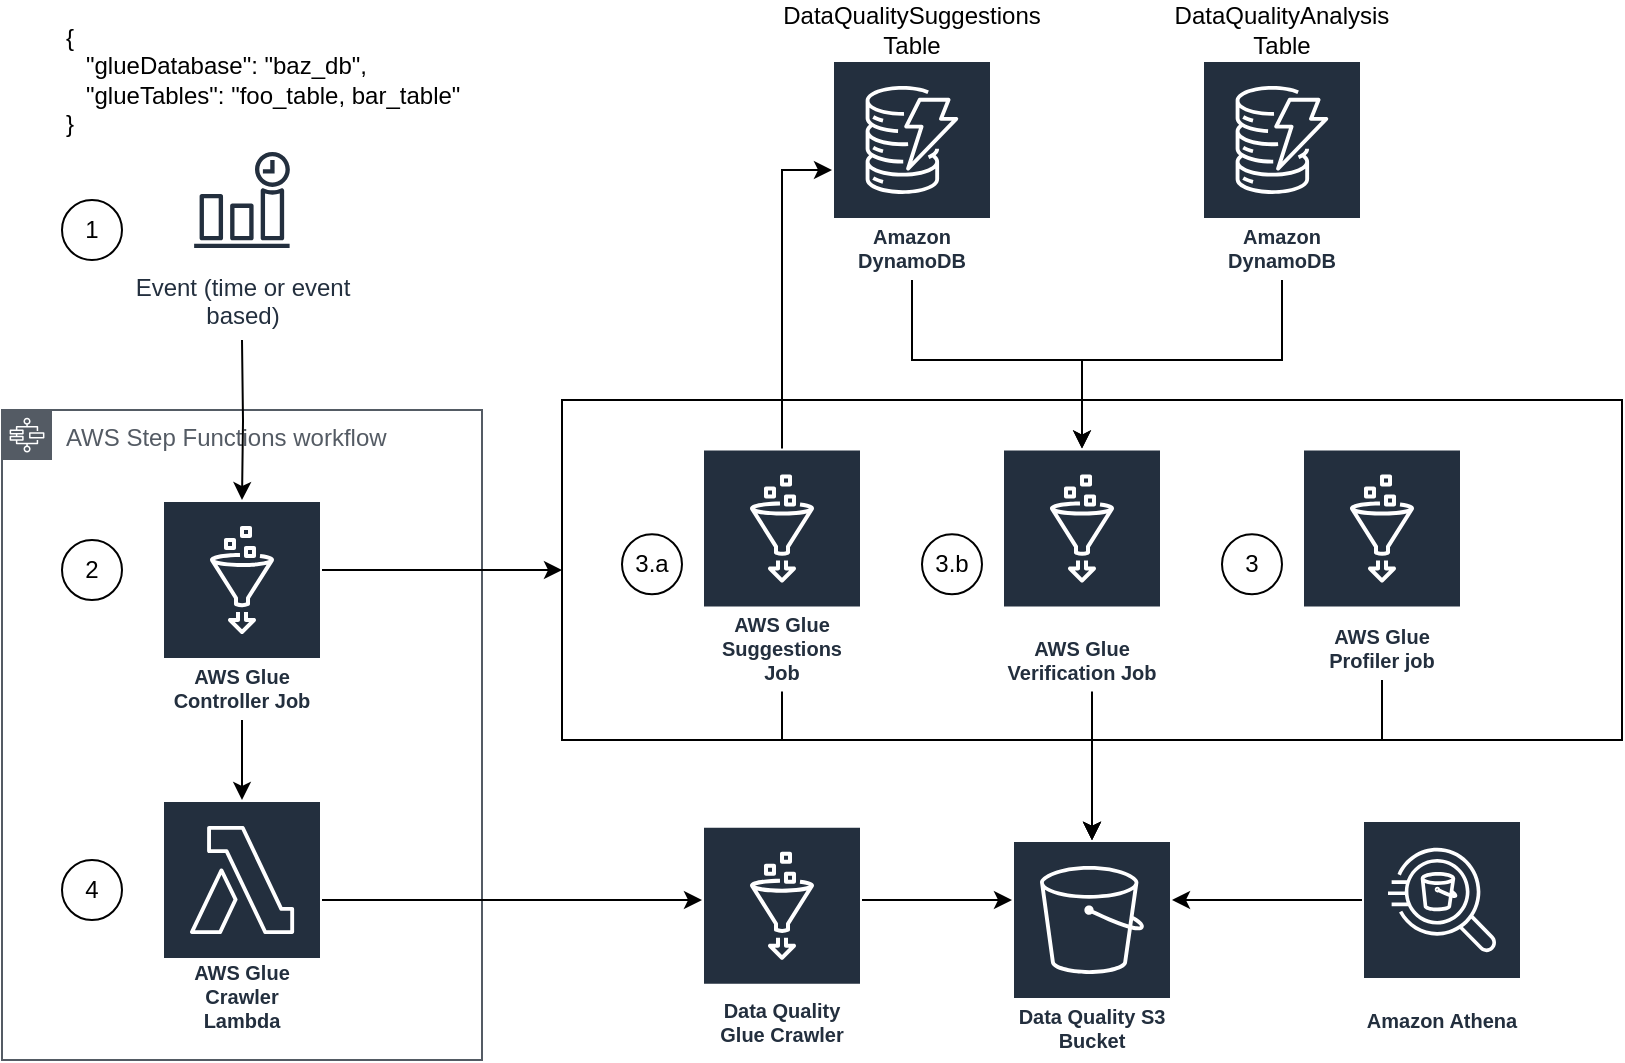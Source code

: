 <mxfile version="12.4.8" type="device"><diagram id="9F0B4_vGRLKJUX4SOW6Q" name="Page-1"><mxGraphModel dx="923" dy="794" grid="1" gridSize="10" guides="1" tooltips="1" connect="1" arrows="1" fold="1" page="1" pageScale="1" pageWidth="1169" pageHeight="827" math="0" shadow="0"><root><mxCell id="0"/><mxCell id="1" parent="0"/><mxCell id="Vnr63qVePWY_BO9rkBC6-2" value="AWS Step Functions workflow" style="outlineConnect=0;gradientColor=none;html=1;whiteSpace=wrap;fontSize=12;fontStyle=0;shape=mxgraph.aws4.group;grIcon=mxgraph.aws4.group_aws_step_functions_workflow;strokeColor=#545B64;fillColor=none;verticalAlign=top;align=left;spacingLeft=30;fontColor=#545B64;dashed=0;" vertex="1" parent="1"><mxGeometry x="60" y="305" width="240" height="325" as="geometry"/></mxCell><mxCell id="Vnr63qVePWY_BO9rkBC6-16" style="edgeStyle=orthogonalEdgeStyle;rounded=0;orthogonalLoop=1;jettySize=auto;html=1;" edge="1" parent="1" target="Vnr63qVePWY_BO9rkBC6-10"><mxGeometry relative="1" as="geometry"><mxPoint x="180" y="270" as="sourcePoint"/></mxGeometry></mxCell><mxCell id="Vnr63qVePWY_BO9rkBC6-3" value="Event (time or event&lt;br&gt;based)" style="outlineConnect=0;fontColor=#232F3E;gradientColor=none;strokeColor=#232F3E;fillColor=#ffffff;dashed=0;verticalLabelPosition=bottom;verticalAlign=top;align=center;html=1;fontSize=12;fontStyle=0;aspect=fixed;shape=mxgraph.aws4.resourceIcon;resIcon=mxgraph.aws4.event_time_based;" vertex="1" parent="1"><mxGeometry x="150" y="170" width="60" height="60" as="geometry"/></mxCell><mxCell id="Vnr63qVePWY_BO9rkBC6-34" style="edgeStyle=orthogonalEdgeStyle;rounded=0;orthogonalLoop=1;jettySize=auto;html=1;" edge="1" parent="1" source="Vnr63qVePWY_BO9rkBC6-5"><mxGeometry relative="1" as="geometry"><mxPoint x="410" y="550" as="targetPoint"/><Array as="points"><mxPoint x="370" y="550"/><mxPoint x="370" y="550"/></Array></mxGeometry></mxCell><mxCell id="Vnr63qVePWY_BO9rkBC6-5" value="AWS Glue Crawler Lambda" style="outlineConnect=0;fontColor=#232F3E;gradientColor=none;strokeColor=#ffffff;fillColor=#232F3E;dashed=0;verticalLabelPosition=middle;verticalAlign=bottom;align=center;html=1;whiteSpace=wrap;fontSize=10;fontStyle=1;spacing=3;shape=mxgraph.aws4.productIcon;prIcon=mxgraph.aws4.lambda;" vertex="1" parent="1"><mxGeometry x="140" y="500" width="80" height="120" as="geometry"/></mxCell><mxCell id="Vnr63qVePWY_BO9rkBC6-28" style="edgeStyle=orthogonalEdgeStyle;rounded=0;orthogonalLoop=1;jettySize=auto;html=1;" edge="1" parent="1" source="Vnr63qVePWY_BO9rkBC6-6" target="Vnr63qVePWY_BO9rkBC6-8"><mxGeometry relative="1" as="geometry"><Array as="points"><mxPoint x="515" y="280"/><mxPoint x="600" y="280"/></Array></mxGeometry></mxCell><mxCell id="Vnr63qVePWY_BO9rkBC6-6" value="Amazon DynamoDB" style="outlineConnect=0;fontColor=#232F3E;gradientColor=none;strokeColor=#ffffff;fillColor=#232F3E;dashed=0;verticalLabelPosition=middle;verticalAlign=bottom;align=center;html=1;whiteSpace=wrap;fontSize=10;fontStyle=1;spacing=3;shape=mxgraph.aws4.productIcon;prIcon=mxgraph.aws4.dynamodb;" vertex="1" parent="1"><mxGeometry x="475" y="130" width="80" height="110" as="geometry"/></mxCell><mxCell id="Vnr63qVePWY_BO9rkBC6-7" value="Data Quality S3 Bucket" style="outlineConnect=0;fontColor=#232F3E;gradientColor=none;strokeColor=#ffffff;fillColor=#232F3E;dashed=0;verticalLabelPosition=middle;verticalAlign=bottom;align=center;html=1;whiteSpace=wrap;fontSize=10;fontStyle=1;spacing=3;shape=mxgraph.aws4.productIcon;prIcon=mxgraph.aws4.s3;" vertex="1" parent="1"><mxGeometry x="565" y="520" width="80" height="110" as="geometry"/></mxCell><mxCell id="Vnr63qVePWY_BO9rkBC6-15" style="edgeStyle=orthogonalEdgeStyle;rounded=0;orthogonalLoop=1;jettySize=auto;html=1;" edge="1" parent="1" source="Vnr63qVePWY_BO9rkBC6-10" target="Vnr63qVePWY_BO9rkBC6-5"><mxGeometry relative="1" as="geometry"/></mxCell><mxCell id="Vnr63qVePWY_BO9rkBC6-45" style="edgeStyle=orthogonalEdgeStyle;rounded=0;orthogonalLoop=1;jettySize=auto;html=1;" edge="1" parent="1" source="Vnr63qVePWY_BO9rkBC6-10" target="Vnr63qVePWY_BO9rkBC6-24"><mxGeometry relative="1" as="geometry"><Array as="points"><mxPoint x="250" y="385"/><mxPoint x="250" y="385"/></Array></mxGeometry></mxCell><mxCell id="Vnr63qVePWY_BO9rkBC6-10" value="AWS Glue Controller Job" style="outlineConnect=0;fontColor=#232F3E;gradientColor=none;strokeColor=#ffffff;fillColor=#232F3E;dashed=0;verticalLabelPosition=middle;verticalAlign=bottom;align=center;html=1;whiteSpace=wrap;fontSize=10;fontStyle=1;spacing=3;shape=mxgraph.aws4.productIcon;prIcon=mxgraph.aws4.glue;" vertex="1" parent="1"><mxGeometry x="140" y="350" width="80" height="110" as="geometry"/></mxCell><mxCell id="Vnr63qVePWY_BO9rkBC6-29" style="edgeStyle=orthogonalEdgeStyle;rounded=0;orthogonalLoop=1;jettySize=auto;html=1;" edge="1" parent="1" source="Vnr63qVePWY_BO9rkBC6-19" target="Vnr63qVePWY_BO9rkBC6-8"><mxGeometry relative="1" as="geometry"><Array as="points"><mxPoint x="700" y="280"/><mxPoint x="600" y="280"/></Array></mxGeometry></mxCell><mxCell id="Vnr63qVePWY_BO9rkBC6-19" value="Amazon DynamoDB" style="outlineConnect=0;fontColor=#232F3E;gradientColor=none;strokeColor=#ffffff;fillColor=#232F3E;dashed=0;verticalLabelPosition=middle;verticalAlign=bottom;align=center;html=1;whiteSpace=wrap;fontSize=10;fontStyle=1;spacing=3;shape=mxgraph.aws4.productIcon;prIcon=mxgraph.aws4.dynamodb;" vertex="1" parent="1"><mxGeometry x="660" y="130" width="80" height="110" as="geometry"/></mxCell><mxCell id="Vnr63qVePWY_BO9rkBC6-25" value="" style="group" vertex="1" connectable="0" parent="1"><mxGeometry x="340" y="300" width="530" height="170" as="geometry"/></mxCell><mxCell id="Vnr63qVePWY_BO9rkBC6-24" value="" style="rounded=0;whiteSpace=wrap;html=1;fillColor=none;" vertex="1" parent="Vnr63qVePWY_BO9rkBC6-25"><mxGeometry width="530" height="170" as="geometry"/></mxCell><mxCell id="Vnr63qVePWY_BO9rkBC6-1" value="AWS Glue Suggestions Job" style="outlineConnect=0;fontColor=#232F3E;gradientColor=none;strokeColor=#ffffff;fillColor=#232F3E;dashed=0;verticalLabelPosition=middle;verticalAlign=bottom;align=center;html=1;whiteSpace=wrap;fontSize=10;fontStyle=1;spacing=3;shape=mxgraph.aws4.productIcon;prIcon=mxgraph.aws4.glue;" vertex="1" parent="Vnr63qVePWY_BO9rkBC6-25"><mxGeometry x="70" y="24.286" width="80" height="121.429" as="geometry"/></mxCell><mxCell id="Vnr63qVePWY_BO9rkBC6-8" value="AWS Glue Verification Job" style="outlineConnect=0;fontColor=#232F3E;gradientColor=none;strokeColor=#ffffff;fillColor=#232F3E;dashed=0;verticalLabelPosition=middle;verticalAlign=bottom;align=center;html=1;whiteSpace=wrap;fontSize=10;fontStyle=1;spacing=3;shape=mxgraph.aws4.productIcon;prIcon=mxgraph.aws4.glue;" vertex="1" parent="Vnr63qVePWY_BO9rkBC6-25"><mxGeometry x="220" y="24.286" width="80" height="121.429" as="geometry"/></mxCell><mxCell id="Vnr63qVePWY_BO9rkBC6-9" value="AWS Glue Profiler job" style="outlineConnect=0;fontColor=#232F3E;gradientColor=none;strokeColor=#ffffff;fillColor=#232F3E;dashed=0;verticalLabelPosition=middle;verticalAlign=bottom;align=center;html=1;whiteSpace=wrap;fontSize=10;fontStyle=1;spacing=3;shape=mxgraph.aws4.productIcon;prIcon=mxgraph.aws4.glue;" vertex="1" parent="Vnr63qVePWY_BO9rkBC6-25"><mxGeometry x="370" y="24.29" width="80" height="115.71" as="geometry"/></mxCell><mxCell id="Vnr63qVePWY_BO9rkBC6-48" value="3.a" style="ellipse;whiteSpace=wrap;html=1;aspect=fixed;fillColor=none;" vertex="1" parent="Vnr63qVePWY_BO9rkBC6-25"><mxGeometry x="30" y="67.14" width="30" height="30" as="geometry"/></mxCell><mxCell id="Vnr63qVePWY_BO9rkBC6-49" value="3.b" style="ellipse;whiteSpace=wrap;html=1;aspect=fixed;fillColor=none;" vertex="1" parent="Vnr63qVePWY_BO9rkBC6-25"><mxGeometry x="180" y="67.14" width="30" height="30" as="geometry"/></mxCell><mxCell id="Vnr63qVePWY_BO9rkBC6-50" value="3" style="ellipse;whiteSpace=wrap;html=1;aspect=fixed;fillColor=none;" vertex="1" parent="Vnr63qVePWY_BO9rkBC6-25"><mxGeometry x="330" y="67.14" width="30" height="30" as="geometry"/></mxCell><mxCell id="Vnr63qVePWY_BO9rkBC6-26" style="edgeStyle=orthogonalEdgeStyle;rounded=0;orthogonalLoop=1;jettySize=auto;html=1;" edge="1" parent="1" source="Vnr63qVePWY_BO9rkBC6-24" target="Vnr63qVePWY_BO9rkBC6-7"><mxGeometry relative="1" as="geometry"/></mxCell><mxCell id="Vnr63qVePWY_BO9rkBC6-27" style="edgeStyle=orthogonalEdgeStyle;rounded=0;orthogonalLoop=1;jettySize=auto;html=1;" edge="1" parent="1" source="Vnr63qVePWY_BO9rkBC6-1" target="Vnr63qVePWY_BO9rkBC6-6"><mxGeometry relative="1" as="geometry"><Array as="points"><mxPoint x="450" y="185"/></Array></mxGeometry></mxCell><mxCell id="Vnr63qVePWY_BO9rkBC6-30" style="edgeStyle=orthogonalEdgeStyle;rounded=0;orthogonalLoop=1;jettySize=auto;html=1;" edge="1" parent="1" source="Vnr63qVePWY_BO9rkBC6-1" target="Vnr63qVePWY_BO9rkBC6-7"><mxGeometry relative="1" as="geometry"><Array as="points"><mxPoint x="450" y="470"/><mxPoint x="605" y="470"/></Array></mxGeometry></mxCell><mxCell id="Vnr63qVePWY_BO9rkBC6-31" style="edgeStyle=orthogonalEdgeStyle;rounded=0;orthogonalLoop=1;jettySize=auto;html=1;" edge="1" parent="1" source="Vnr63qVePWY_BO9rkBC6-9" target="Vnr63qVePWY_BO9rkBC6-7"><mxGeometry relative="1" as="geometry"><Array as="points"><mxPoint x="750" y="470"/><mxPoint x="605" y="470"/></Array></mxGeometry></mxCell><mxCell id="Vnr63qVePWY_BO9rkBC6-32" style="edgeStyle=orthogonalEdgeStyle;rounded=0;orthogonalLoop=1;jettySize=auto;html=1;" edge="1" parent="1" source="Vnr63qVePWY_BO9rkBC6-8" target="Vnr63qVePWY_BO9rkBC6-7"><mxGeometry relative="1" as="geometry"><Array as="points"><mxPoint x="605" y="470"/><mxPoint x="605" y="470"/></Array></mxGeometry></mxCell><mxCell id="Vnr63qVePWY_BO9rkBC6-36" style="edgeStyle=orthogonalEdgeStyle;rounded=0;orthogonalLoop=1;jettySize=auto;html=1;" edge="1" parent="1" source="Vnr63qVePWY_BO9rkBC6-35" target="Vnr63qVePWY_BO9rkBC6-7"><mxGeometry relative="1" as="geometry"><Array as="points"><mxPoint x="540" y="550"/><mxPoint x="540" y="550"/></Array></mxGeometry></mxCell><mxCell id="Vnr63qVePWY_BO9rkBC6-35" value="Data Quality Glue Crawler" style="outlineConnect=0;fontColor=#232F3E;gradientColor=none;strokeColor=#ffffff;fillColor=#232F3E;dashed=0;verticalLabelPosition=middle;verticalAlign=bottom;align=center;html=1;whiteSpace=wrap;fontSize=10;fontStyle=1;spacing=3;shape=mxgraph.aws4.productIcon;prIcon=mxgraph.aws4.glue;" vertex="1" parent="1"><mxGeometry x="410" y="512.857" width="80" height="114.286" as="geometry"/></mxCell><mxCell id="Vnr63qVePWY_BO9rkBC6-38" style="edgeStyle=orthogonalEdgeStyle;rounded=0;orthogonalLoop=1;jettySize=auto;html=1;" edge="1" parent="1" source="Vnr63qVePWY_BO9rkBC6-37" target="Vnr63qVePWY_BO9rkBC6-7"><mxGeometry relative="1" as="geometry"><Array as="points"><mxPoint x="720" y="550"/><mxPoint x="720" y="550"/></Array></mxGeometry></mxCell><mxCell id="Vnr63qVePWY_BO9rkBC6-37" value="Amazon Athena" style="outlineConnect=0;fontColor=#232F3E;gradientColor=none;strokeColor=#ffffff;fillColor=#232F3E;dashed=0;verticalLabelPosition=middle;verticalAlign=bottom;align=center;html=1;whiteSpace=wrap;fontSize=10;fontStyle=1;spacing=3;shape=mxgraph.aws4.productIcon;prIcon=mxgraph.aws4.athena;" vertex="1" parent="1"><mxGeometry x="740" y="510" width="80" height="110" as="geometry"/></mxCell><mxCell id="Vnr63qVePWY_BO9rkBC6-40" value="DataQualityAnalysis Table" style="rounded=0;whiteSpace=wrap;html=1;fillColor=none;strokeColor=none;" vertex="1" parent="1"><mxGeometry x="645" y="100" width="110" height="30" as="geometry"/></mxCell><mxCell id="Vnr63qVePWY_BO9rkBC6-43" value="{&lt;br&gt;&amp;nbsp; &amp;nbsp;&quot;glueDatabase&quot;: &quot;baz_db&quot;,&lt;br&gt;&amp;nbsp; &amp;nbsp;&quot;glueTables&quot;: &quot;foo_table, bar_table&quot;&lt;br&gt;}" style="rounded=0;whiteSpace=wrap;html=1;fillColor=none;align=left;strokeColor=none;" vertex="1" parent="1"><mxGeometry x="90" y="110" width="220" height="60" as="geometry"/></mxCell><mxCell id="Vnr63qVePWY_BO9rkBC6-44" value="DataQualitySuggestions Table" style="rounded=0;whiteSpace=wrap;html=1;fillColor=none;strokeColor=none;" vertex="1" parent="1"><mxGeometry x="460" y="100" width="110" height="30" as="geometry"/></mxCell><mxCell id="Vnr63qVePWY_BO9rkBC6-46" value="1" style="ellipse;whiteSpace=wrap;html=1;aspect=fixed;fillColor=none;" vertex="1" parent="1"><mxGeometry x="90" y="200" width="30" height="30" as="geometry"/></mxCell><mxCell id="Vnr63qVePWY_BO9rkBC6-47" value="2" style="ellipse;whiteSpace=wrap;html=1;aspect=fixed;fillColor=none;" vertex="1" parent="1"><mxGeometry x="90" y="370" width="30" height="30" as="geometry"/></mxCell><mxCell id="Vnr63qVePWY_BO9rkBC6-51" value="4" style="ellipse;whiteSpace=wrap;html=1;aspect=fixed;fillColor=none;" vertex="1" parent="1"><mxGeometry x="90" y="530" width="30" height="30" as="geometry"/></mxCell></root></mxGraphModel></diagram></mxfile>